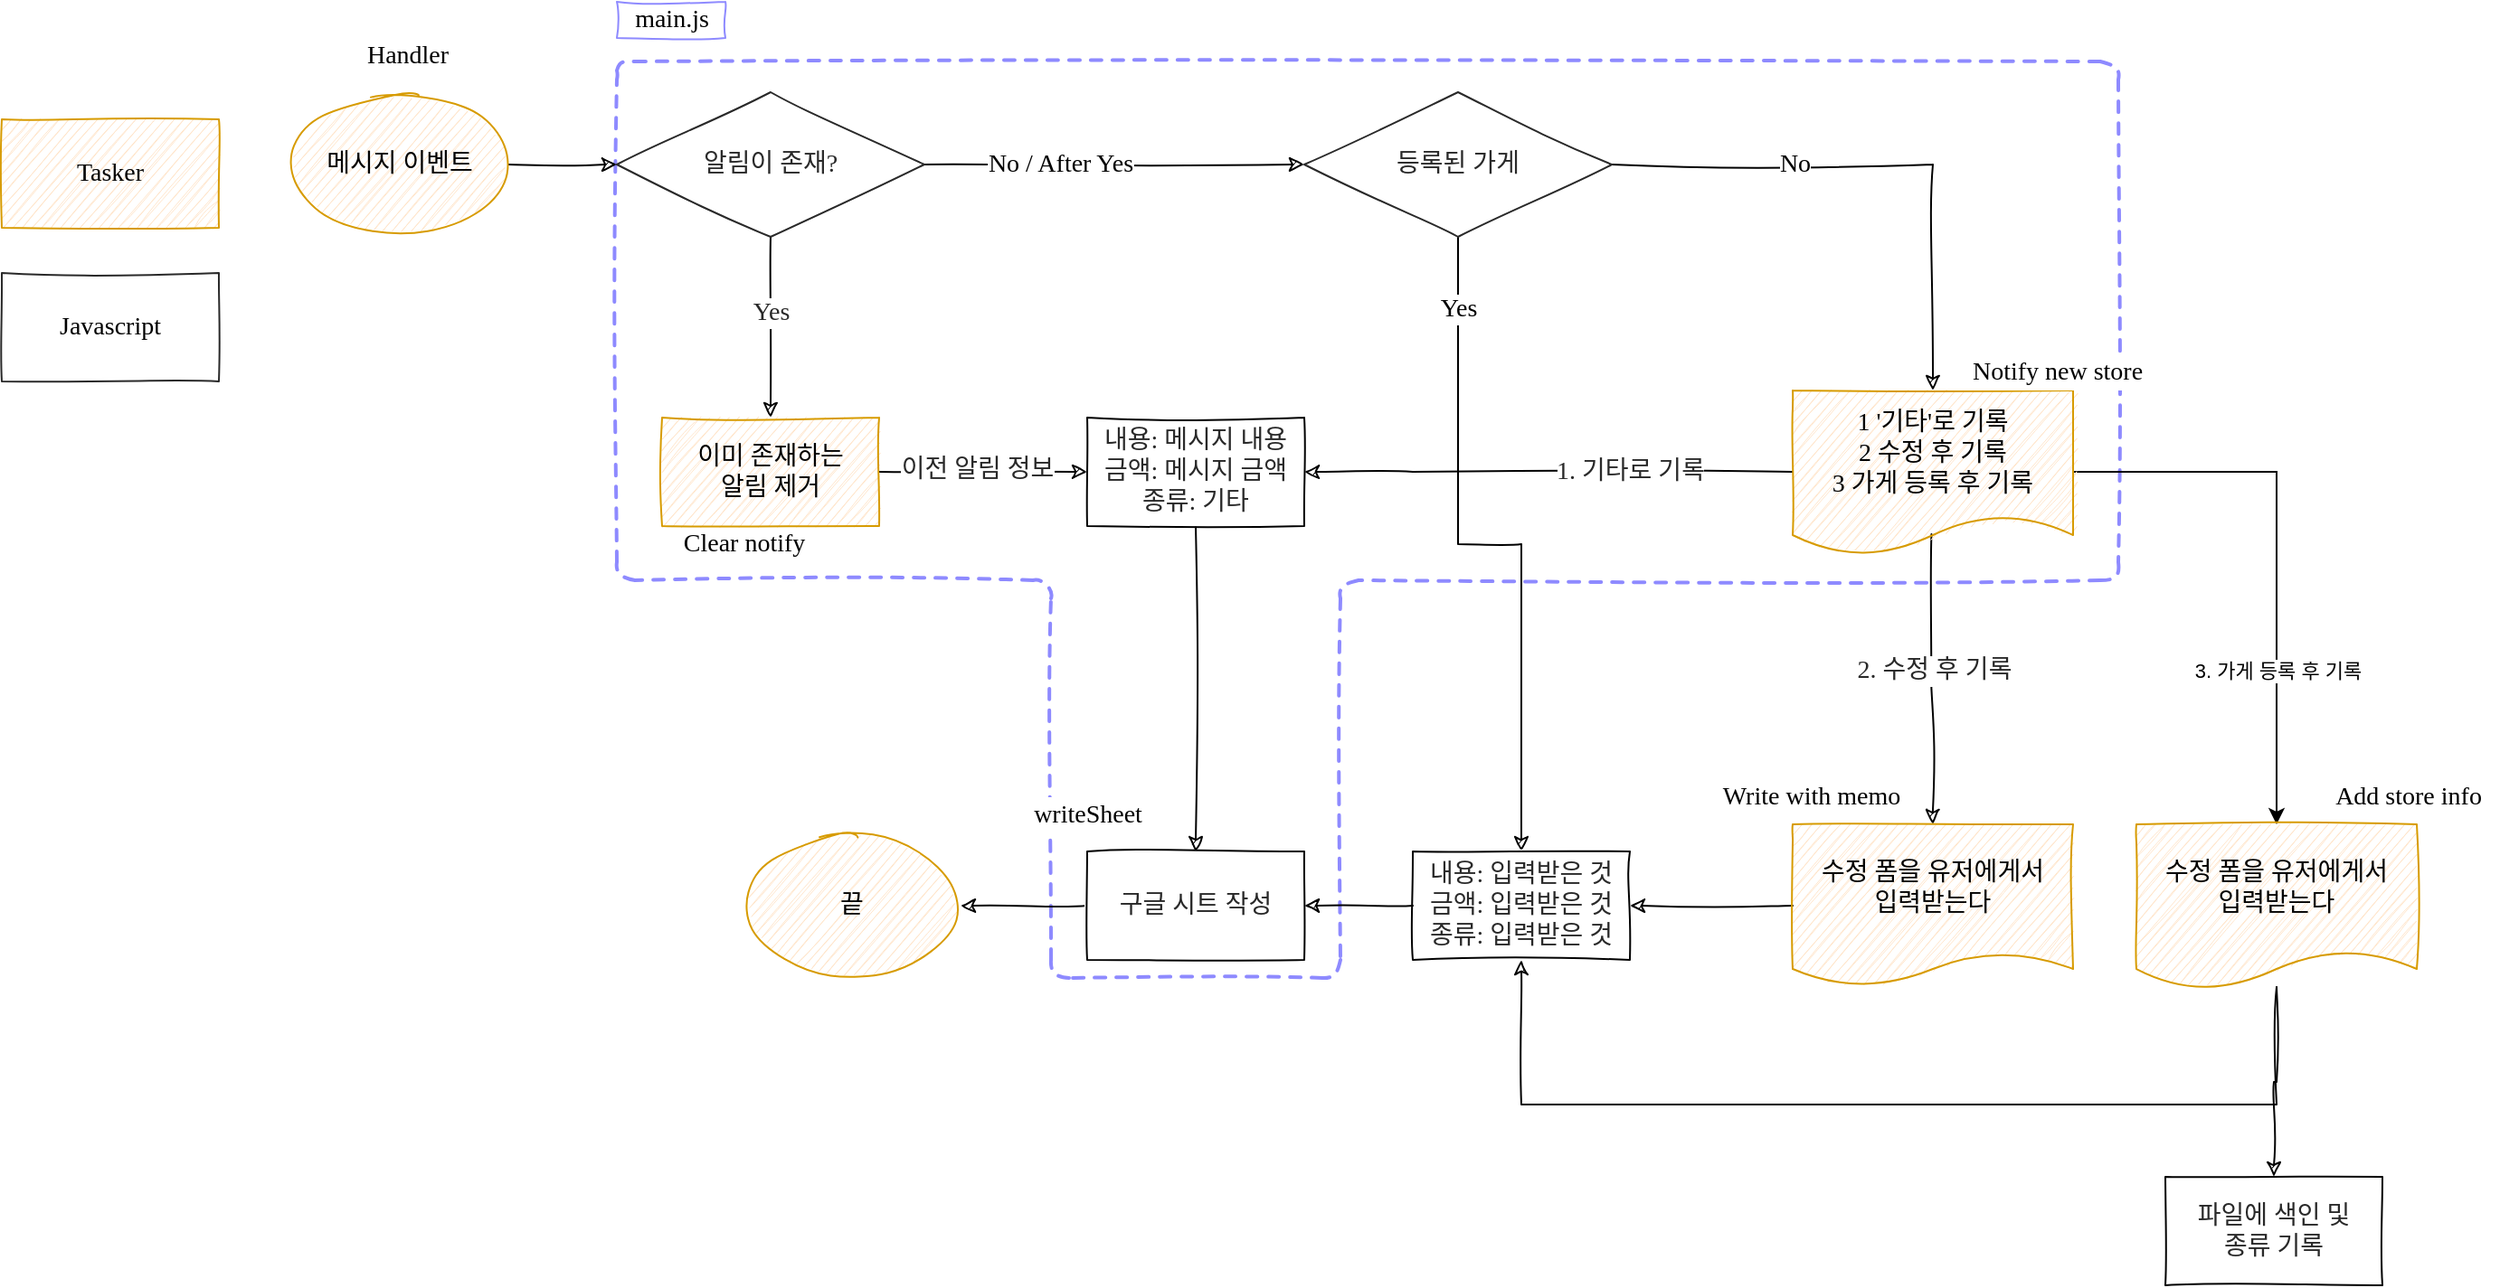 <mxfile version="14.2.9" type="github">
  <diagram id="1huoRkWd-wgOX6W86DVF" name="Page-1">
    <mxGraphModel dx="1422" dy="794" grid="1" gridSize="10" guides="1" tooltips="1" connect="1" arrows="1" fold="1" page="1" pageScale="1" pageWidth="827" pageHeight="1169" math="0" shadow="0">
      <root>
        <mxCell id="0" />
        <mxCell id="1" parent="0" />
        <mxCell id="xq2FErhegeyca6-r9yFb-1" value="" style="endArrow=none;html=1;edgeStyle=orthogonalEdgeStyle;sketch=1;disableMultiStroke=1;dashed=1;strokeWidth=2;strokeColor=#8E8AFF;" parent="1" edge="1">
          <mxGeometry width="50" height="50" relative="1" as="geometry">
            <mxPoint x="500" y="303" as="sourcePoint" />
            <mxPoint x="500" y="303" as="targetPoint" />
            <Array as="points">
              <mxPoint x="500" y="293" />
              <mxPoint x="1330" y="293" />
              <mxPoint x="1330" y="580" />
              <mxPoint x="900" y="580" />
              <mxPoint x="900" y="800" />
              <mxPoint x="740" y="800" />
              <mxPoint x="740" y="580" />
              <mxPoint x="500" y="580" />
            </Array>
          </mxGeometry>
        </mxCell>
        <mxCell id="xq2FErhegeyca6-r9yFb-2" style="edgeStyle=orthogonalEdgeStyle;rounded=0;sketch=1;disableMultiStroke=1;orthogonalLoop=1;jettySize=auto;html=1;entryX=0.5;entryY=0;entryDx=0;entryDy=0;strokeColor=#000000;fontFamily=KyoboHand;fontSource=https%3A%2F%2Fcdn.jsdelivr.net%2Fgh%2Fprojectnoonnu%2Fnoonfonts_20-04%401.0%2FKyoboHand.woff;fontSize=14;fontColor=#292929;" parent="1" source="xq2FErhegeyca6-r9yFb-6" target="xq2FErhegeyca6-r9yFb-23" edge="1">
          <mxGeometry relative="1" as="geometry" />
        </mxCell>
        <mxCell id="xq2FErhegeyca6-r9yFb-3" value="No" style="edgeLabel;html=1;align=center;verticalAlign=middle;resizable=0;points=[];fontSize=14;fontFamily=KyoboHand;" parent="xq2FErhegeyca6-r9yFb-2" vertex="1" connectable="0">
          <mxGeometry x="-0.059" y="1" relative="1" as="geometry">
            <mxPoint x="-42" y="1" as="offset" />
          </mxGeometry>
        </mxCell>
        <mxCell id="xq2FErhegeyca6-r9yFb-4" style="edgeStyle=orthogonalEdgeStyle;rounded=0;sketch=1;disableMultiStroke=1;orthogonalLoop=1;jettySize=auto;html=1;entryX=0.5;entryY=0;entryDx=0;entryDy=0;strokeColor=#000000;fontFamily=KyoboHand;fontSource=https%3A%2F%2Fcdn.jsdelivr.net%2Fgh%2Fprojectnoonnu%2Fnoonfonts_20-04%401.0%2FKyoboHand.woff;fontSize=14;fontColor=#292929;" parent="1" source="xq2FErhegeyca6-r9yFb-6" target="xq2FErhegeyca6-r9yFb-31" edge="1">
          <mxGeometry relative="1" as="geometry" />
        </mxCell>
        <mxCell id="xq2FErhegeyca6-r9yFb-5" value="Yes" style="edgeLabel;html=1;align=center;verticalAlign=middle;resizable=0;points=[];fontSize=14;fontFamily=KyoboHand;" parent="xq2FErhegeyca6-r9yFb-4" vertex="1" connectable="0">
          <mxGeometry x="-0.643" y="2" relative="1" as="geometry">
            <mxPoint x="-2" y="-27" as="offset" />
          </mxGeometry>
        </mxCell>
        <mxCell id="xq2FErhegeyca6-r9yFb-6" value="등록된 가게" style="rhombus;whiteSpace=wrap;html=1;rounded=0;fontSize=14;fontColor=#292929;strokeColor=#292929;fontFamily=KyoboHand;fontSource=https%3A%2F%2Fcdn.jsdelivr.net%2Fgh%2Fprojectnoonnu%2Fnoonfonts_20-04%401.0%2FKyoboHand.woff;sketch=1;disableMultiStroke=1;" parent="1" vertex="1">
          <mxGeometry x="880" y="310" width="170" height="80" as="geometry" />
        </mxCell>
        <mxCell id="xq2FErhegeyca6-r9yFb-7" style="edgeStyle=orthogonalEdgeStyle;rounded=0;sketch=1;disableMultiStroke=1;orthogonalLoop=1;jettySize=auto;html=1;entryX=0;entryY=0.5;entryDx=0;entryDy=0;strokeColor=#000000;fontFamily=KyoboHand;fontSource=https%3A%2F%2Fcdn.jsdelivr.net%2Fgh%2Fprojectnoonnu%2Fnoonfonts_20-04%401.0%2FKyoboHand.woff;fontSize=14;fontColor=#292929;" parent="1" source="xq2FErhegeyca6-r9yFb-8" target="xq2FErhegeyca6-r9yFb-15" edge="1">
          <mxGeometry relative="1" as="geometry" />
        </mxCell>
        <mxCell id="xq2FErhegeyca6-r9yFb-8" value="메시지 이벤트" style="ellipse;whiteSpace=wrap;html=1;fontSize=14;labelBackgroundColor=none;fillColor=#ffe6cc;sketch=1;shadow=0;sketchStyle=rough;disableMultiStrokeFill=0;disableMultiStroke=1;simplification=0;strokeColor=#d79b00;fontFamily=KyoboHand;fontSource=https%3A%2F%2Fcdn.jsdelivr.net%2Fgh%2Fprojectnoonnu%2Fnoonfonts_20-04%401.0%2FKyoboHand.woff;" parent="1" vertex="1">
          <mxGeometry x="320" y="310" width="120" height="80" as="geometry" />
        </mxCell>
        <mxCell id="xq2FErhegeyca6-r9yFb-9" value="" style="edgeStyle=orthogonalEdgeStyle;rounded=0;orthogonalLoop=1;jettySize=auto;html=1;fontSize=14;fontColor=#292929;fontFamily=KyoboHand;fontSource=https%3A%2F%2Fcdn.jsdelivr.net%2Fgh%2Fprojectnoonnu%2Fnoonfonts_20-04%401.0%2FKyoboHand.woff;sketch=1;disableMultiStroke=1;" parent="1" source="xq2FErhegeyca6-r9yFb-10" target="xq2FErhegeyca6-r9yFb-33" edge="1">
          <mxGeometry relative="1" as="geometry" />
        </mxCell>
        <mxCell id="xq2FErhegeyca6-r9yFb-10" value="구글 시트 작성" style="whiteSpace=wrap;html=1;rounded=0;fontSize=14;fontColor=#292929;fontFamily=KyoboHand;fontSource=https%3A%2F%2Fcdn.jsdelivr.net%2Fgh%2Fprojectnoonnu%2Fnoonfonts_20-04%401.0%2FKyoboHand.woff;sketch=1;disableMultiStroke=1;" parent="1" vertex="1">
          <mxGeometry x="760" y="730" width="120" height="60" as="geometry" />
        </mxCell>
        <mxCell id="xq2FErhegeyca6-r9yFb-11" value="" style="edgeStyle=orthogonalEdgeStyle;rounded=0;orthogonalLoop=1;jettySize=auto;html=1;fontSize=14;fontColor=#292929;fontFamily=KyoboHand;fontSource=https%3A%2F%2Fcdn.jsdelivr.net%2Fgh%2Fprojectnoonnu%2Fnoonfonts_20-04%401.0%2FKyoboHand.woff;sketch=1;disableMultiStroke=1;" parent="1" source="xq2FErhegeyca6-r9yFb-15" target="xq2FErhegeyca6-r9yFb-18" edge="1">
          <mxGeometry relative="1" as="geometry" />
        </mxCell>
        <mxCell id="xq2FErhegeyca6-r9yFb-12" value="Yes" style="edgeLabel;html=1;align=center;verticalAlign=middle;resizable=0;points=[];fontSize=14;fontColor=#292929;fontFamily=KyoboHand;fontSource=https%3A%2F%2Fcdn.jsdelivr.net%2Fgh%2Fprojectnoonnu%2Fnoonfonts_20-04%401.0%2FKyoboHand.woff;" parent="xq2FErhegeyca6-r9yFb-11" vertex="1" connectable="0">
          <mxGeometry x="-0.156" relative="1" as="geometry">
            <mxPoint as="offset" />
          </mxGeometry>
        </mxCell>
        <mxCell id="xq2FErhegeyca6-r9yFb-13" value="" style="edgeStyle=orthogonalEdgeStyle;rounded=0;orthogonalLoop=1;jettySize=auto;html=1;fontSize=14;fontColor=#292929;fontFamily=KyoboHand;fontSource=https%3A%2F%2Fcdn.jsdelivr.net%2Fgh%2Fprojectnoonnu%2Fnoonfonts_20-04%401.0%2FKyoboHand.woff;entryX=0;entryY=0.5;entryDx=0;entryDy=0;exitX=1;exitY=0.5;exitDx=0;exitDy=0;sketch=1;disableMultiStroke=1;" parent="1" source="xq2FErhegeyca6-r9yFb-15" target="xq2FErhegeyca6-r9yFb-6" edge="1">
          <mxGeometry relative="1" as="geometry">
            <Array as="points" />
          </mxGeometry>
        </mxCell>
        <mxCell id="xq2FErhegeyca6-r9yFb-14" value="No / After Yes" style="edgeLabel;html=1;align=center;verticalAlign=middle;resizable=0;points=[];fontSize=14;fontFamily=KyoboHand;fontSource=https%3A%2F%2Fcdn.jsdelivr.net%2Fgh%2Fprojectnoonnu%2Fnoonfonts_20-04%401.0%2FKyoboHand.woff;" parent="xq2FErhegeyca6-r9yFb-13" vertex="1" connectable="0">
          <mxGeometry x="-0.233" relative="1" as="geometry">
            <mxPoint x="-6.19" as="offset" />
          </mxGeometry>
        </mxCell>
        <mxCell id="xq2FErhegeyca6-r9yFb-15" value="알림이 존재?" style="rhombus;whiteSpace=wrap;html=1;rounded=0;fontSize=14;fontColor=#292929;strokeColor=#292929;fontFamily=KyoboHand;fontSource=https%3A%2F%2Fcdn.jsdelivr.net%2Fgh%2Fprojectnoonnu%2Fnoonfonts_20-04%401.0%2FKyoboHand.woff;sketch=1;disableMultiStroke=1;" parent="1" vertex="1">
          <mxGeometry x="500" y="310" width="170" height="80" as="geometry" />
        </mxCell>
        <mxCell id="xq2FErhegeyca6-r9yFb-16" style="edgeStyle=orthogonalEdgeStyle;rounded=0;orthogonalLoop=1;jettySize=auto;html=1;entryX=0;entryY=0.5;entryDx=0;entryDy=0;fontSize=14;fontColor=#292929;fontFamily=KyoboHand;fontSource=https%3A%2F%2Fcdn.jsdelivr.net%2Fgh%2Fprojectnoonnu%2Fnoonfonts_20-04%401.0%2FKyoboHand.woff;sketch=1;disableMultiStroke=1;" parent="1" source="xq2FErhegeyca6-r9yFb-18" target="xq2FErhegeyca6-r9yFb-25" edge="1">
          <mxGeometry relative="1" as="geometry" />
        </mxCell>
        <mxCell id="xq2FErhegeyca6-r9yFb-17" value="이전 알림 정보" style="edgeLabel;html=1;align=center;verticalAlign=middle;resizable=0;points=[];fontSize=14;fontColor=#292929;fontFamily=KyoboHand;fontSource=https%3A%2F%2Fcdn.jsdelivr.net%2Fgh%2Fprojectnoonnu%2Fnoonfonts_20-04%401.0%2FKyoboHand.woff;" parent="xq2FErhegeyca6-r9yFb-16" vertex="1" connectable="0">
          <mxGeometry x="-0.06" y="1" relative="1" as="geometry">
            <mxPoint as="offset" />
          </mxGeometry>
        </mxCell>
        <mxCell id="xq2FErhegeyca6-r9yFb-18" value="이미 존재하는&lt;br&gt;알림 제거" style="whiteSpace=wrap;html=1;rounded=0;fontSize=14;fillColor=#ffe6cc;strokeColor=#d79b00;fontFamily=KyoboHand;fontSource=https%3A%2F%2Fcdn.jsdelivr.net%2Fgh%2Fprojectnoonnu%2Fnoonfonts_20-04%401.0%2FKyoboHand.woff;sketch=1;disableMultiStroke=1;" parent="1" vertex="1">
          <mxGeometry x="525" y="490" width="120" height="60" as="geometry" />
        </mxCell>
        <mxCell id="xq2FErhegeyca6-r9yFb-19" value="" style="edgeStyle=orthogonalEdgeStyle;rounded=0;orthogonalLoop=1;jettySize=auto;html=1;fontSize=14;fontColor=#292929;fontFamily=KyoboHand;fontSource=https%3A%2F%2Fcdn.jsdelivr.net%2Fgh%2Fprojectnoonnu%2Fnoonfonts_20-04%401.0%2FKyoboHand.woff;entryX=1;entryY=0.5;entryDx=0;entryDy=0;sketch=1;disableMultiStroke=1;" parent="1" source="xq2FErhegeyca6-r9yFb-23" target="xq2FErhegeyca6-r9yFb-25" edge="1">
          <mxGeometry relative="1" as="geometry">
            <Array as="points">
              <mxPoint x="940" y="520" />
              <mxPoint x="940" y="520" />
            </Array>
          </mxGeometry>
        </mxCell>
        <mxCell id="xq2FErhegeyca6-r9yFb-20" value="1. 기타로 기록" style="edgeLabel;html=1;align=center;verticalAlign=middle;resizable=0;points=[];fontSize=14;fontColor=#292929;fontFamily=KyoboHand;fontSource=https%3A%2F%2Fcdn.jsdelivr.net%2Fgh%2Fprojectnoonnu%2Fnoonfonts_20-04%401.0%2FKyoboHand.woff;" parent="xq2FErhegeyca6-r9yFb-19" vertex="1" connectable="0">
          <mxGeometry x="0.391" relative="1" as="geometry">
            <mxPoint x="97.59" as="offset" />
          </mxGeometry>
        </mxCell>
        <mxCell id="xq2FErhegeyca6-r9yFb-21" value="" style="edgeStyle=orthogonalEdgeStyle;rounded=0;orthogonalLoop=1;jettySize=auto;html=1;fontSize=14;fontColor=#292929;fontFamily=KyoboHand;fontSource=https%3A%2F%2Fcdn.jsdelivr.net%2Fgh%2Fprojectnoonnu%2Fnoonfonts_20-04%401.0%2FKyoboHand.woff;exitX=0.495;exitY=0.884;exitDx=0;exitDy=0;exitPerimeter=0;sketch=1;disableMultiStroke=1;" parent="1" source="xq2FErhegeyca6-r9yFb-23" target="xq2FErhegeyca6-r9yFb-27" edge="1">
          <mxGeometry relative="1" as="geometry">
            <mxPoint x="1227.5" y="590" as="sourcePoint" />
          </mxGeometry>
        </mxCell>
        <mxCell id="xq2FErhegeyca6-r9yFb-22" value="2. 수정 후 기록" style="edgeLabel;html=1;align=center;verticalAlign=middle;resizable=0;points=[];fontSize=14;fontColor=#292929;fontFamily=KyoboHand;fontSource=https%3A%2F%2Fcdn.jsdelivr.net%2Fgh%2Fprojectnoonnu%2Fnoonfonts_20-04%401.0%2FKyoboHand.woff;" parent="xq2FErhegeyca6-r9yFb-21" vertex="1" connectable="0">
          <mxGeometry x="0.155" y="2" relative="1" as="geometry">
            <mxPoint x="-2" y="-16.76" as="offset" />
          </mxGeometry>
        </mxCell>
        <mxCell id="meLbnnTgsmAjTQD1LtVd-2" style="edgeStyle=orthogonalEdgeStyle;rounded=0;orthogonalLoop=1;jettySize=auto;html=1;entryX=0.5;entryY=0;entryDx=0;entryDy=0;" edge="1" parent="1" source="xq2FErhegeyca6-r9yFb-23" target="meLbnnTgsmAjTQD1LtVd-1">
          <mxGeometry relative="1" as="geometry" />
        </mxCell>
        <mxCell id="meLbnnTgsmAjTQD1LtVd-3" value="3. 가게 등록 후 기록" style="edgeLabel;html=1;align=center;verticalAlign=middle;resizable=0;points=[];" vertex="1" connectable="0" parent="meLbnnTgsmAjTQD1LtVd-2">
          <mxGeometry x="0.519" y="-3" relative="1" as="geometry">
            <mxPoint x="3" y="-11.5" as="offset" />
          </mxGeometry>
        </mxCell>
        <mxCell id="xq2FErhegeyca6-r9yFb-23" value="1 &#39;기타&#39;로 기록&lt;br&gt;2 수정 후 기록&lt;br&gt;3 가게 등록 후 기록" style="shape=document;whiteSpace=wrap;html=1;boundedLbl=1;rounded=0;fontSize=14;size=0.222;fillColor=#ffe6cc;strokeColor=#d79b00;fontFamily=KyoboHand;fontSource=https%3A%2F%2Fcdn.jsdelivr.net%2Fgh%2Fprojectnoonnu%2Fnoonfonts_20-04%401.0%2FKyoboHand.woff;sketch=1;disableMultiStroke=1;" parent="1" vertex="1">
          <mxGeometry x="1150" y="475" width="155" height="90" as="geometry" />
        </mxCell>
        <mxCell id="xq2FErhegeyca6-r9yFb-24" style="edgeStyle=orthogonalEdgeStyle;rounded=0;orthogonalLoop=1;jettySize=auto;html=1;fontSize=14;fontColor=#292929;fontFamily=KyoboHand;fontSource=https%3A%2F%2Fcdn.jsdelivr.net%2Fgh%2Fprojectnoonnu%2Fnoonfonts_20-04%401.0%2FKyoboHand.woff;sketch=1;disableMultiStroke=1;" parent="1" source="xq2FErhegeyca6-r9yFb-25" target="xq2FErhegeyca6-r9yFb-10" edge="1">
          <mxGeometry relative="1" as="geometry" />
        </mxCell>
        <mxCell id="xq2FErhegeyca6-r9yFb-25" value="내용: 메시지 내용&lt;br&gt;금액: 메시지 금액&lt;br&gt;종류: 기타" style="whiteSpace=wrap;html=1;rounded=0;fontSize=14;fontColor=#292929;fontFamily=KyoboHand;fontSource=https%3A%2F%2Fcdn.jsdelivr.net%2Fgh%2Fprojectnoonnu%2Fnoonfonts_20-04%401.0%2FKyoboHand.woff;sketch=1;disableMultiStroke=1;" parent="1" vertex="1">
          <mxGeometry x="760" y="490" width="120" height="60" as="geometry" />
        </mxCell>
        <mxCell id="xq2FErhegeyca6-r9yFb-26" value="" style="edgeStyle=orthogonalEdgeStyle;rounded=0;orthogonalLoop=1;jettySize=auto;html=1;fontSize=14;fontColor=#292929;fontFamily=KyoboHand;fontSource=https%3A%2F%2Fcdn.jsdelivr.net%2Fgh%2Fprojectnoonnu%2Fnoonfonts_20-04%401.0%2FKyoboHand.woff;sketch=1;disableMultiStroke=1;" parent="1" source="xq2FErhegeyca6-r9yFb-27" target="xq2FErhegeyca6-r9yFb-31" edge="1">
          <mxGeometry relative="1" as="geometry" />
        </mxCell>
        <mxCell id="xq2FErhegeyca6-r9yFb-27" value="수정 폼을 유저에게서&lt;br&gt;입력받는다" style="shape=document;whiteSpace=wrap;html=1;boundedLbl=1;rounded=0;fontSize=14;size=0.222;fillColor=#ffe6cc;strokeColor=#d79b00;fontFamily=KyoboHand;fontSource=https%3A%2F%2Fcdn.jsdelivr.net%2Fgh%2Fprojectnoonnu%2Fnoonfonts_20-04%401.0%2FKyoboHand.woff;sketch=1;disableMultiStroke=1;" parent="1" vertex="1">
          <mxGeometry x="1150" y="715" width="155" height="90" as="geometry" />
        </mxCell>
        <mxCell id="xq2FErhegeyca6-r9yFb-28" style="edgeStyle=orthogonalEdgeStyle;rounded=0;orthogonalLoop=1;jettySize=auto;html=1;entryX=1;entryY=0.5;entryDx=0;entryDy=0;fontSize=14;fontColor=#292929;fontFamily=KyoboHand;fontSource=https%3A%2F%2Fcdn.jsdelivr.net%2Fgh%2Fprojectnoonnu%2Fnoonfonts_20-04%401.0%2FKyoboHand.woff;sketch=1;disableMultiStroke=1;" parent="1" source="xq2FErhegeyca6-r9yFb-31" target="xq2FErhegeyca6-r9yFb-10" edge="1">
          <mxGeometry relative="1" as="geometry" />
        </mxCell>
        <mxCell id="xq2FErhegeyca6-r9yFb-31" value="내용: 입력받은 것&lt;br&gt;금액: 입력받은 것&lt;br&gt;종류: 입력받은 것" style="whiteSpace=wrap;html=1;rounded=0;fontSize=14;fontColor=#292929;fontFamily=KyoboHand;fontSource=https%3A%2F%2Fcdn.jsdelivr.net%2Fgh%2Fprojectnoonnu%2Fnoonfonts_20-04%401.0%2FKyoboHand.woff;sketch=1;disableMultiStroke=1;" parent="1" vertex="1">
          <mxGeometry x="940" y="730" width="120" height="60" as="geometry" />
        </mxCell>
        <mxCell id="xq2FErhegeyca6-r9yFb-32" value="파일에 색인 및&lt;br&gt;종류 기록" style="whiteSpace=wrap;html=1;rounded=0;fontSize=14;fontColor=#292929;fontFamily=KyoboHand;fontSource=https%3A%2F%2Fcdn.jsdelivr.net%2Fgh%2Fprojectnoonnu%2Fnoonfonts_20-04%401.0%2FKyoboHand.woff;sketch=1;disableMultiStroke=1;" parent="1" vertex="1">
          <mxGeometry x="1356" y="910" width="120" height="60" as="geometry" />
        </mxCell>
        <mxCell id="xq2FErhegeyca6-r9yFb-33" value="끝" style="ellipse;whiteSpace=wrap;html=1;rounded=0;fontSize=14;fillColor=#ffe6cc;strokeColor=#d79b00;fontFamily=KyoboHand;fontSource=https%3A%2F%2Fcdn.jsdelivr.net%2Fgh%2Fprojectnoonnu%2Fnoonfonts_20-04%401.0%2FKyoboHand.woff;sketch=1;disableMultiStroke=1;" parent="1" vertex="1">
          <mxGeometry x="570" y="720" width="120" height="80" as="geometry" />
        </mxCell>
        <mxCell id="xq2FErhegeyca6-r9yFb-34" value="main.js" style="text;html=1;align=center;verticalAlign=middle;resizable=0;points=[];autosize=1;fontSize=14;sketch=1;disableMultiStroke=1;fontFamily=KyoboHand;fontSource=https%3A%2F%2Fcdn.jsdelivr.net%2Fgh%2Fprojectnoonnu%2Fnoonfonts_20-04%401.0%2FKyoboHand.woff;strokeColor=#8E8AFF;" parent="1" vertex="1">
          <mxGeometry x="500" y="260" width="60" height="20" as="geometry" />
        </mxCell>
        <mxCell id="xq2FErhegeyca6-r9yFb-35" value="Handler" style="text;html=1;align=center;verticalAlign=middle;resizable=0;points=[];autosize=1;fontSize=14;fontFamily=KyoboHand;fontSource=https%3A%2F%2Fcdn.jsdelivr.net%2Fgh%2Fprojectnoonnu%2Fnoonfonts_20-04%401.0%2FKyoboHand.woff;" parent="1" vertex="1">
          <mxGeometry x="354" y="280" width="60" height="20" as="geometry" />
        </mxCell>
        <mxCell id="xq2FErhegeyca6-r9yFb-36" value="Clear notify" style="text;html=1;align=center;verticalAlign=middle;resizable=0;points=[];autosize=1;fontSize=14;fontFamily=KyoboHand;fontSource=https%3A%2F%2Fcdn.jsdelivr.net%2Fgh%2Fprojectnoonnu%2Fnoonfonts_20-04%401.0%2FKyoboHand.woff;" parent="1" vertex="1">
          <mxGeometry x="525" y="550" width="90" height="20" as="geometry" />
        </mxCell>
        <mxCell id="xq2FErhegeyca6-r9yFb-37" value="writeSheet" style="text;html=1;align=center;verticalAlign=middle;resizable=0;points=[];autosize=1;fontSize=14;fontFamily=KyoboHand;fontSource=https%3A%2F%2Fcdn.jsdelivr.net%2Fgh%2Fprojectnoonnu%2Fnoonfonts_20-04%401.0%2FKyoboHand.woff;fillColor=#ffffff;" parent="1" vertex="1">
          <mxGeometry x="720" y="700" width="80" height="20" as="geometry" />
        </mxCell>
        <mxCell id="xq2FErhegeyca6-r9yFb-38" value="Notify new store" style="text;html=1;align=center;verticalAlign=middle;resizable=0;points=[];autosize=1;fontSize=14;fontFamily=KyoboHand;fontSource=https%3A%2F%2Fcdn.jsdelivr.net%2Fgh%2Fprojectnoonnu%2Fnoonfonts_20-04%401.0%2FKyoboHand.woff;fillColor=#ffffff;" parent="1" vertex="1">
          <mxGeometry x="1236" y="455" width="120" height="20" as="geometry" />
        </mxCell>
        <mxCell id="xq2FErhegeyca6-r9yFb-39" value="Add store info" style="text;html=1;align=center;verticalAlign=middle;resizable=0;points=[];autosize=1;fontSize=14;fontFamily=KyoboHand;fontSource=https%3A%2F%2Fcdn.jsdelivr.net%2Fgh%2Fprojectnoonnu%2Fnoonfonts_20-04%401.0%2FKyoboHand.woff;" parent="1" vertex="1">
          <mxGeometry x="1440" y="690" width="100" height="20" as="geometry" />
        </mxCell>
        <mxCell id="xq2FErhegeyca6-r9yFb-40" value="Tasker" style="rounded=0;whiteSpace=wrap;html=1;shadow=0;sketch=1;disableMultiStroke=1;disableMultiStrokeFill=0;simplification=0;sketchStyle=rough;strokeColor=#d79b00;strokeWidth=1;fillColor=#ffe6cc;fontFamily=KyoboHand;fontSource=https%3A%2F%2Fcdn.jsdelivr.net%2Fgh%2Fprojectnoonnu%2Fnoonfonts_20-04%401.0%2FKyoboHand.woff;fontSize=14;" parent="1" vertex="1">
          <mxGeometry x="160" y="325" width="120" height="60" as="geometry" />
        </mxCell>
        <mxCell id="xq2FErhegeyca6-r9yFb-41" value="Javascript" style="rounded=0;whiteSpace=wrap;html=1;shadow=0;sketch=1;disableMultiStroke=1;disableMultiStrokeFill=0;simplification=0;sketchStyle=rough;strokeColor=#292929;strokeWidth=1;fillColor=none;fontFamily=KyoboHand;fontSource=https%3A%2F%2Fcdn.jsdelivr.net%2Fgh%2Fprojectnoonnu%2Fnoonfonts_20-04%401.0%2FKyoboHand.woff;fontSize=14;" parent="1" vertex="1">
          <mxGeometry x="160" y="410" width="120" height="60" as="geometry" />
        </mxCell>
        <mxCell id="meLbnnTgsmAjTQD1LtVd-6" style="edgeStyle=orthogonalEdgeStyle;rounded=0;sketch=1;disableMultiStroke=1;orthogonalLoop=1;jettySize=auto;html=1;entryX=0.5;entryY=1;entryDx=0;entryDy=0;" edge="1" parent="1" source="meLbnnTgsmAjTQD1LtVd-1" target="xq2FErhegeyca6-r9yFb-31">
          <mxGeometry relative="1" as="geometry">
            <mxPoint x="1120" y="760" as="targetPoint" />
            <Array as="points">
              <mxPoint x="1418" y="870" />
              <mxPoint x="1000" y="870" />
            </Array>
          </mxGeometry>
        </mxCell>
        <mxCell id="meLbnnTgsmAjTQD1LtVd-8" style="edgeStyle=orthogonalEdgeStyle;rounded=0;sketch=1;disableMultiStroke=1;orthogonalLoop=1;jettySize=auto;html=1;entryX=0.5;entryY=0;entryDx=0;entryDy=0;" edge="1" parent="1" source="meLbnnTgsmAjTQD1LtVd-1" target="xq2FErhegeyca6-r9yFb-32">
          <mxGeometry relative="1" as="geometry" />
        </mxCell>
        <mxCell id="meLbnnTgsmAjTQD1LtVd-1" value="수정 폼을 유저에게서&lt;br&gt;입력받는다" style="shape=document;whiteSpace=wrap;html=1;boundedLbl=1;rounded=0;fontSize=14;size=0.222;fillColor=#ffe6cc;strokeColor=#d79b00;fontFamily=KyoboHand;fontSource=https%3A%2F%2Fcdn.jsdelivr.net%2Fgh%2Fprojectnoonnu%2Fnoonfonts_20-04%401.0%2FKyoboHand.woff;sketch=1;disableMultiStroke=1;" vertex="1" parent="1">
          <mxGeometry x="1340" y="715" width="155" height="90" as="geometry" />
        </mxCell>
        <mxCell id="meLbnnTgsmAjTQD1LtVd-7" value="Write with memo" style="text;html=1;align=center;verticalAlign=middle;resizable=0;points=[];autosize=1;fontSize=14;fontFamily=KyoboHand;fontSource=https%3A%2F%2Fcdn.jsdelivr.net%2Fgh%2Fprojectnoonnu%2Fnoonfonts_20-04%401.0%2FKyoboHand.woff;" vertex="1" parent="1">
          <mxGeometry x="1100" y="690" width="120" height="20" as="geometry" />
        </mxCell>
      </root>
    </mxGraphModel>
  </diagram>
</mxfile>
